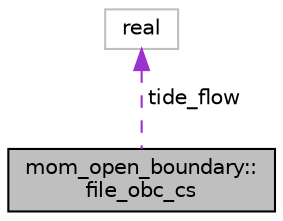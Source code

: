 digraph "mom_open_boundary::file_obc_cs"
{
 // INTERACTIVE_SVG=YES
 // LATEX_PDF_SIZE
  edge [fontname="Helvetica",fontsize="10",labelfontname="Helvetica",labelfontsize="10"];
  node [fontname="Helvetica",fontsize="10",shape=record];
  Node1 [label="mom_open_boundary::\lfile_obc_cs",height=0.2,width=0.4,color="black", fillcolor="grey75", style="filled", fontcolor="black",tooltip="Control structure for open boundaries that read from files. Probably lots to update here."];
  Node2 -> Node1 [dir="back",color="darkorchid3",fontsize="10",style="dashed",label=" tide_flow" ,fontname="Helvetica"];
  Node2 [label="real",height=0.2,width=0.4,color="grey75", fillcolor="white", style="filled",tooltip=" "];
}
